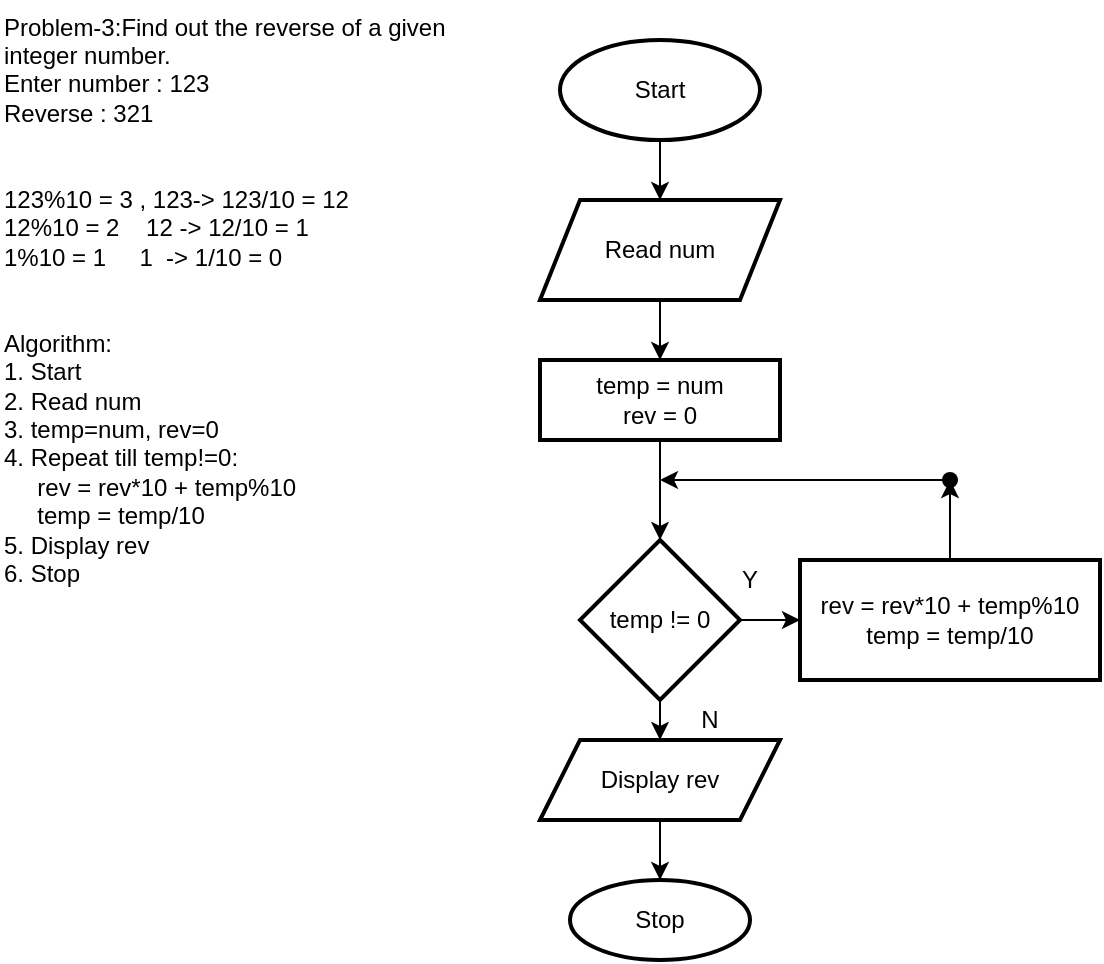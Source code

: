 <mxfile version="23.1.5" type="device">
  <diagram name="Page-1" id="sK-jYg-6TbxnQxPh2tNn">
    <mxGraphModel dx="794" dy="511" grid="1" gridSize="10" guides="1" tooltips="1" connect="1" arrows="1" fold="1" page="1" pageScale="1" pageWidth="850" pageHeight="1100" math="0" shadow="0">
      <root>
        <mxCell id="0" />
        <mxCell id="1" parent="0" />
        <mxCell id="nGM7_z7pL1NemWqY_nnO-1" value="Problem-3:Find out the reverse of a given integer number.&lt;br&gt;Enter number : 123&lt;br&gt;Reverse : 321&amp;nbsp;&lt;br&gt;&lt;br&gt;&lt;br&gt;123%10 = 3 , 123-&amp;gt; 123/10 = 12&lt;br&gt;12%10 = 2&amp;nbsp; &amp;nbsp; 12 -&amp;gt; 12/10 = 1&lt;br&gt;1%10 = 1&amp;nbsp; &amp;nbsp; &amp;nbsp;1&amp;nbsp; -&amp;gt; 1/10 = 0&lt;br&gt;&lt;br&gt;&lt;br&gt;Algorithm:&lt;br&gt;1. Start&amp;nbsp;&lt;br&gt;2. Read num&amp;nbsp;&lt;br&gt;3. temp=num, rev=0&lt;br&gt;4. Repeat till temp!=0:&lt;br&gt;&amp;nbsp; &amp;nbsp; &amp;nbsp;rev = rev*10 + temp%10&lt;br&gt;&amp;nbsp;&amp;nbsp;&amp;nbsp;&amp;nbsp; temp = temp/10&lt;br&gt;5. Display rev&amp;nbsp;&lt;br&gt;6. Stop" style="text;html=1;align=left;verticalAlign=middle;whiteSpace=wrap;rounded=0;" vertex="1" parent="1">
          <mxGeometry x="10" y="20" width="230" height="300" as="geometry" />
        </mxCell>
        <mxCell id="nGM7_z7pL1NemWqY_nnO-4" value="" style="edgeStyle=orthogonalEdgeStyle;rounded=0;orthogonalLoop=1;jettySize=auto;html=1;" edge="1" parent="1" source="nGM7_z7pL1NemWqY_nnO-2" target="nGM7_z7pL1NemWqY_nnO-3">
          <mxGeometry relative="1" as="geometry" />
        </mxCell>
        <mxCell id="nGM7_z7pL1NemWqY_nnO-2" value="Start" style="strokeWidth=2;html=1;shape=mxgraph.flowchart.start_1;whiteSpace=wrap;" vertex="1" parent="1">
          <mxGeometry x="290" y="40" width="100" height="50" as="geometry" />
        </mxCell>
        <mxCell id="nGM7_z7pL1NemWqY_nnO-6" value="" style="edgeStyle=orthogonalEdgeStyle;rounded=0;orthogonalLoop=1;jettySize=auto;html=1;" edge="1" parent="1" source="nGM7_z7pL1NemWqY_nnO-3" target="nGM7_z7pL1NemWqY_nnO-5">
          <mxGeometry relative="1" as="geometry" />
        </mxCell>
        <mxCell id="nGM7_z7pL1NemWqY_nnO-3" value="Read num" style="shape=parallelogram;perimeter=parallelogramPerimeter;whiteSpace=wrap;html=1;fixedSize=1;strokeWidth=2;" vertex="1" parent="1">
          <mxGeometry x="280" y="120" width="120" height="50" as="geometry" />
        </mxCell>
        <mxCell id="nGM7_z7pL1NemWqY_nnO-8" value="" style="edgeStyle=orthogonalEdgeStyle;rounded=0;orthogonalLoop=1;jettySize=auto;html=1;" edge="1" parent="1" source="nGM7_z7pL1NemWqY_nnO-5" target="nGM7_z7pL1NemWqY_nnO-7">
          <mxGeometry relative="1" as="geometry" />
        </mxCell>
        <mxCell id="nGM7_z7pL1NemWqY_nnO-5" value="temp = num&lt;br&gt;rev = 0" style="whiteSpace=wrap;html=1;strokeWidth=2;" vertex="1" parent="1">
          <mxGeometry x="280" y="200" width="120" height="40" as="geometry" />
        </mxCell>
        <mxCell id="nGM7_z7pL1NemWqY_nnO-10" value="" style="edgeStyle=orthogonalEdgeStyle;rounded=0;orthogonalLoop=1;jettySize=auto;html=1;" edge="1" parent="1" source="nGM7_z7pL1NemWqY_nnO-7" target="nGM7_z7pL1NemWqY_nnO-9">
          <mxGeometry relative="1" as="geometry" />
        </mxCell>
        <mxCell id="nGM7_z7pL1NemWqY_nnO-16" value="" style="edgeStyle=orthogonalEdgeStyle;rounded=0;orthogonalLoop=1;jettySize=auto;html=1;" edge="1" parent="1" source="nGM7_z7pL1NemWqY_nnO-7" target="nGM7_z7pL1NemWqY_nnO-15">
          <mxGeometry relative="1" as="geometry" />
        </mxCell>
        <mxCell id="nGM7_z7pL1NemWqY_nnO-7" value="temp != 0" style="rhombus;whiteSpace=wrap;html=1;strokeWidth=2;" vertex="1" parent="1">
          <mxGeometry x="300" y="290" width="80" height="80" as="geometry" />
        </mxCell>
        <mxCell id="nGM7_z7pL1NemWqY_nnO-12" value="" style="edgeStyle=orthogonalEdgeStyle;rounded=0;orthogonalLoop=1;jettySize=auto;html=1;" edge="1" parent="1" source="nGM7_z7pL1NemWqY_nnO-9" target="nGM7_z7pL1NemWqY_nnO-11">
          <mxGeometry relative="1" as="geometry" />
        </mxCell>
        <mxCell id="nGM7_z7pL1NemWqY_nnO-9" value="rev = rev*10 + temp%10&lt;br&gt;temp = temp/10" style="whiteSpace=wrap;html=1;strokeWidth=2;" vertex="1" parent="1">
          <mxGeometry x="410" y="300" width="150" height="60" as="geometry" />
        </mxCell>
        <mxCell id="nGM7_z7pL1NemWqY_nnO-13" style="edgeStyle=orthogonalEdgeStyle;rounded=0;orthogonalLoop=1;jettySize=auto;html=1;" edge="1" parent="1" source="nGM7_z7pL1NemWqY_nnO-11">
          <mxGeometry relative="1" as="geometry">
            <mxPoint x="340" y="260" as="targetPoint" />
          </mxGeometry>
        </mxCell>
        <mxCell id="nGM7_z7pL1NemWqY_nnO-11" value="" style="shape=waypoint;sketch=0;size=6;pointerEvents=1;points=[];fillColor=default;resizable=0;rotatable=0;perimeter=centerPerimeter;snapToPoint=1;strokeWidth=2;" vertex="1" parent="1">
          <mxGeometry x="475" y="250" width="20" height="20" as="geometry" />
        </mxCell>
        <mxCell id="nGM7_z7pL1NemWqY_nnO-14" value="Y" style="text;html=1;align=center;verticalAlign=middle;whiteSpace=wrap;rounded=0;" vertex="1" parent="1">
          <mxGeometry x="360" y="300" width="50" height="20" as="geometry" />
        </mxCell>
        <mxCell id="nGM7_z7pL1NemWqY_nnO-19" value="" style="edgeStyle=orthogonalEdgeStyle;rounded=0;orthogonalLoop=1;jettySize=auto;html=1;" edge="1" parent="1" source="nGM7_z7pL1NemWqY_nnO-15" target="nGM7_z7pL1NemWqY_nnO-18">
          <mxGeometry relative="1" as="geometry" />
        </mxCell>
        <mxCell id="nGM7_z7pL1NemWqY_nnO-15" value="Display rev" style="shape=parallelogram;perimeter=parallelogramPerimeter;whiteSpace=wrap;html=1;fixedSize=1;strokeWidth=2;" vertex="1" parent="1">
          <mxGeometry x="280" y="390" width="120" height="40" as="geometry" />
        </mxCell>
        <mxCell id="nGM7_z7pL1NemWqY_nnO-17" value="N" style="text;html=1;align=center;verticalAlign=middle;whiteSpace=wrap;rounded=0;" vertex="1" parent="1">
          <mxGeometry x="340" y="370" width="50" height="20" as="geometry" />
        </mxCell>
        <mxCell id="nGM7_z7pL1NemWqY_nnO-18" value="Stop" style="strokeWidth=2;html=1;shape=mxgraph.flowchart.start_1;whiteSpace=wrap;" vertex="1" parent="1">
          <mxGeometry x="295" y="460" width="90" height="40" as="geometry" />
        </mxCell>
      </root>
    </mxGraphModel>
  </diagram>
</mxfile>
